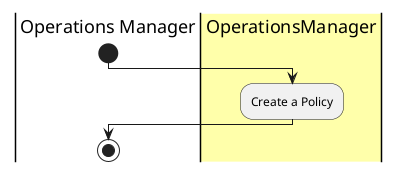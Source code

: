 @startuml
|Operations Manager|
start
|#ffffaa|OperationsManager|
:Create a Policy;
|Operations Manager|
stop
@enduml
